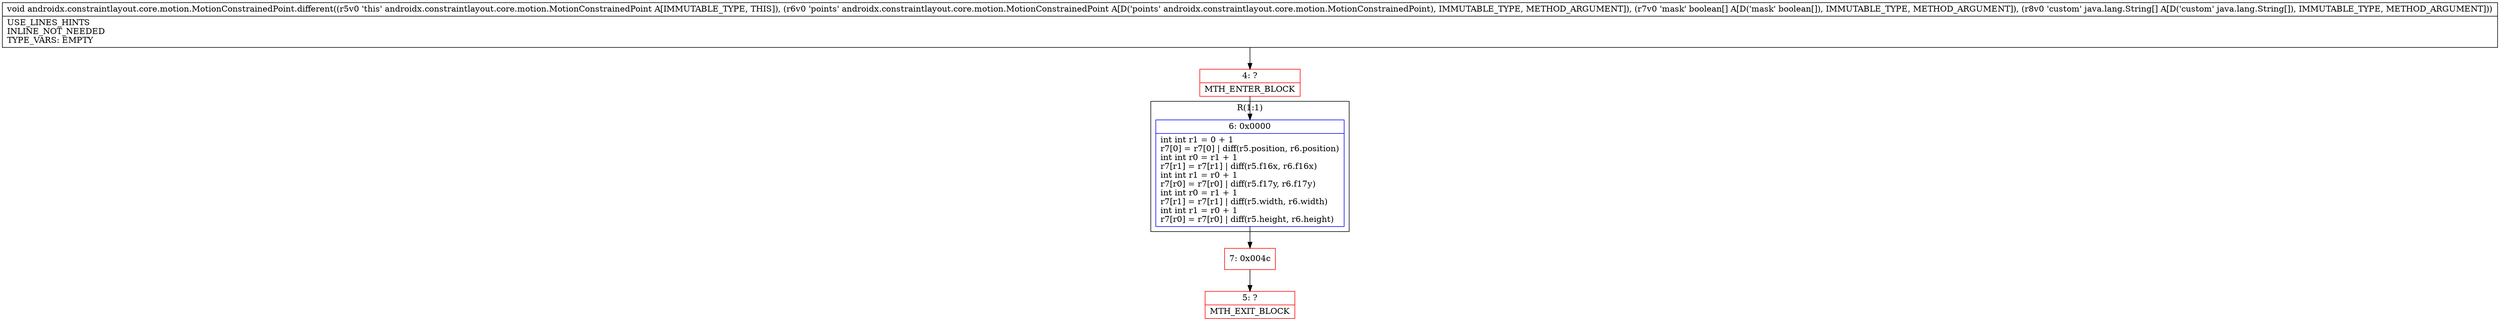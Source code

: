 digraph "CFG forandroidx.constraintlayout.core.motion.MotionConstrainedPoint.different(Landroidx\/constraintlayout\/core\/motion\/MotionConstrainedPoint;[Z[Ljava\/lang\/String;)V" {
subgraph cluster_Region_1055539263 {
label = "R(1:1)";
node [shape=record,color=blue];
Node_6 [shape=record,label="{6\:\ 0x0000|int int r1 = 0 + 1\lr7[0] = r7[0] \| diff(r5.position, r6.position)\lint int r0 = r1 + 1\lr7[r1] = r7[r1] \| diff(r5.f16x, r6.f16x)\lint int r1 = r0 + 1\lr7[r0] = r7[r0] \| diff(r5.f17y, r6.f17y)\lint int r0 = r1 + 1\lr7[r1] = r7[r1] \| diff(r5.width, r6.width)\lint int r1 = r0 + 1\lr7[r0] = r7[r0] \| diff(r5.height, r6.height)\l}"];
}
Node_4 [shape=record,color=red,label="{4\:\ ?|MTH_ENTER_BLOCK\l}"];
Node_7 [shape=record,color=red,label="{7\:\ 0x004c}"];
Node_5 [shape=record,color=red,label="{5\:\ ?|MTH_EXIT_BLOCK\l}"];
MethodNode[shape=record,label="{void androidx.constraintlayout.core.motion.MotionConstrainedPoint.different((r5v0 'this' androidx.constraintlayout.core.motion.MotionConstrainedPoint A[IMMUTABLE_TYPE, THIS]), (r6v0 'points' androidx.constraintlayout.core.motion.MotionConstrainedPoint A[D('points' androidx.constraintlayout.core.motion.MotionConstrainedPoint), IMMUTABLE_TYPE, METHOD_ARGUMENT]), (r7v0 'mask' boolean[] A[D('mask' boolean[]), IMMUTABLE_TYPE, METHOD_ARGUMENT]), (r8v0 'custom' java.lang.String[] A[D('custom' java.lang.String[]), IMMUTABLE_TYPE, METHOD_ARGUMENT]))  | USE_LINES_HINTS\lINLINE_NOT_NEEDED\lTYPE_VARS: EMPTY\l}"];
MethodNode -> Node_4;Node_6 -> Node_7;
Node_4 -> Node_6;
Node_7 -> Node_5;
}


